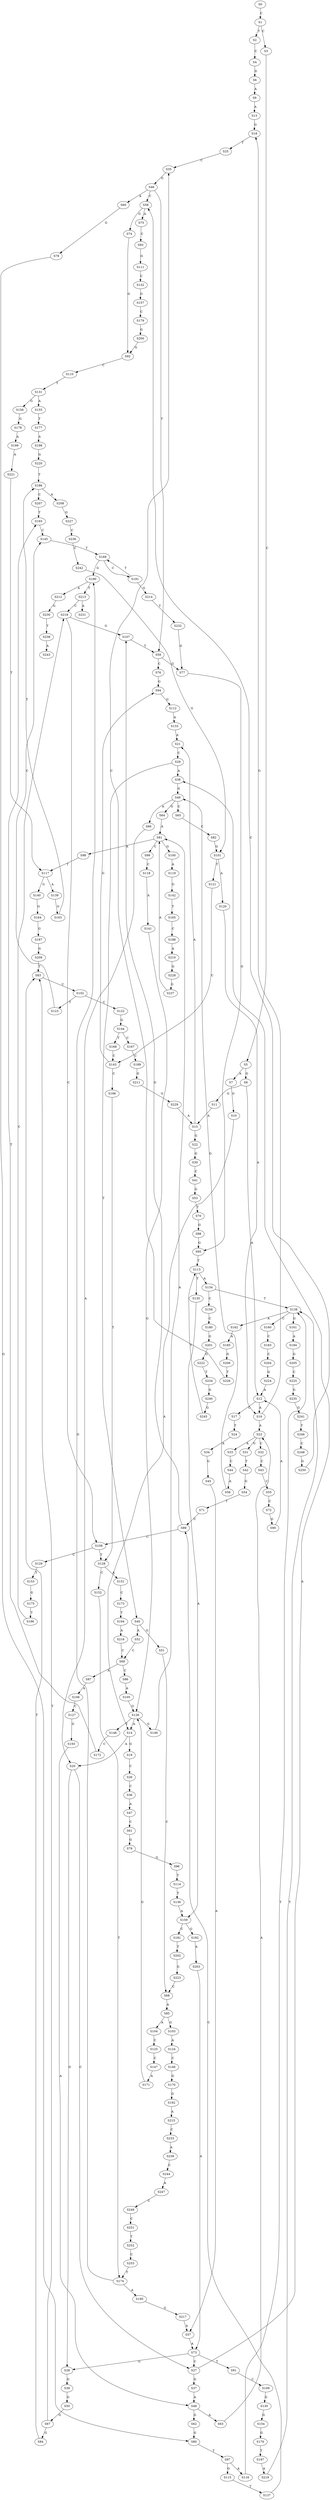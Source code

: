 strict digraph  {
	S0 -> S1 [ label = C ];
	S1 -> S2 [ label = T ];
	S1 -> S3 [ label = C ];
	S2 -> S4 [ label = C ];
	S3 -> S5 [ label = C ];
	S4 -> S6 [ label = G ];
	S5 -> S7 [ label = A ];
	S5 -> S8 [ label = G ];
	S6 -> S9 [ label = A ];
	S7 -> S10 [ label = G ];
	S8 -> S11 [ label = G ];
	S8 -> S12 [ label = A ];
	S9 -> S13 [ label = A ];
	S10 -> S14 [ label = A ];
	S11 -> S15 [ label = A ];
	S12 -> S16 [ label = A ];
	S12 -> S17 [ label = C ];
	S13 -> S18 [ label = G ];
	S14 -> S19 [ label = G ];
	S14 -> S20 [ label = A ];
	S15 -> S21 [ label = A ];
	S15 -> S22 [ label = G ];
	S16 -> S23 [ label = A ];
	S16 -> S18 [ label = G ];
	S17 -> S24 [ label = T ];
	S18 -> S25 [ label = T ];
	S19 -> S26 [ label = C ];
	S20 -> S27 [ label = C ];
	S20 -> S28 [ label = G ];
	S21 -> S29 [ label = C ];
	S22 -> S30 [ label = G ];
	S23 -> S31 [ label = G ];
	S23 -> S32 [ label = C ];
	S23 -> S33 [ label = A ];
	S24 -> S34 [ label = A ];
	S25 -> S35 [ label = C ];
	S26 -> S36 [ label = C ];
	S27 -> S37 [ label = G ];
	S27 -> S38 [ label = A ];
	S28 -> S39 [ label = G ];
	S29 -> S38 [ label = A ];
	S29 -> S40 [ label = T ];
	S30 -> S41 [ label = C ];
	S31 -> S42 [ label = T ];
	S32 -> S43 [ label = C ];
	S33 -> S44 [ label = C ];
	S34 -> S45 [ label = G ];
	S35 -> S46 [ label = G ];
	S36 -> S47 [ label = A ];
	S37 -> S48 [ label = A ];
	S38 -> S49 [ label = G ];
	S39 -> S50 [ label = G ];
	S40 -> S51 [ label = G ];
	S40 -> S52 [ label = A ];
	S41 -> S53 [ label = G ];
	S42 -> S54 [ label = G ];
	S43 -> S55 [ label = C ];
	S44 -> S56 [ label = A ];
	S45 -> S57 [ label = A ];
	S46 -> S58 [ label = C ];
	S46 -> S59 [ label = T ];
	S46 -> S60 [ label = A ];
	S47 -> S61 [ label = C ];
	S48 -> S62 [ label = G ];
	S48 -> S63 [ label = A ];
	S49 -> S64 [ label = G ];
	S49 -> S65 [ label = C ];
	S49 -> S66 [ label = A ];
	S50 -> S67 [ label = G ];
	S51 -> S68 [ label = C ];
	S52 -> S69 [ label = C ];
	S53 -> S70 [ label = T ];
	S54 -> S71 [ label = T ];
	S55 -> S72 [ label = C ];
	S56 -> S49 [ label = G ];
	S57 -> S73 [ label = A ];
	S58 -> S74 [ label = G ];
	S58 -> S75 [ label = A ];
	S59 -> S76 [ label = C ];
	S59 -> S77 [ label = G ];
	S60 -> S78 [ label = G ];
	S61 -> S79 [ label = G ];
	S62 -> S80 [ label = G ];
	S63 -> S23 [ label = A ];
	S64 -> S81 [ label = A ];
	S65 -> S82 [ label = C ];
	S66 -> S20 [ label = A ];
	S67 -> S83 [ label = T ];
	S67 -> S84 [ label = G ];
	S68 -> S85 [ label = A ];
	S69 -> S86 [ label = C ];
	S69 -> S87 [ label = A ];
	S70 -> S88 [ label = G ];
	S71 -> S89 [ label = C ];
	S72 -> S90 [ label = G ];
	S73 -> S91 [ label = T ];
	S73 -> S27 [ label = C ];
	S73 -> S28 [ label = G ];
	S74 -> S92 [ label = G ];
	S75 -> S93 [ label = C ];
	S76 -> S94 [ label = G ];
	S77 -> S95 [ label = G ];
	S78 -> S80 [ label = G ];
	S79 -> S96 [ label = G ];
	S80 -> S97 [ label = T ];
	S81 -> S98 [ label = A ];
	S81 -> S99 [ label = C ];
	S81 -> S100 [ label = G ];
	S82 -> S101 [ label = G ];
	S83 -> S102 [ label = C ];
	S84 -> S83 [ label = T ];
	S85 -> S103 [ label = G ];
	S85 -> S104 [ label = A ];
	S86 -> S105 [ label = A ];
	S87 -> S106 [ label = A ];
	S88 -> S95 [ label = G ];
	S89 -> S107 [ label = G ];
	S89 -> S108 [ label = C ];
	S90 -> S12 [ label = A ];
	S91 -> S109 [ label = C ];
	S92 -> S110 [ label = C ];
	S93 -> S111 [ label = G ];
	S94 -> S112 [ label = G ];
	S95 -> S113 [ label = T ];
	S96 -> S114 [ label = T ];
	S97 -> S115 [ label = G ];
	S97 -> S116 [ label = A ];
	S98 -> S117 [ label = T ];
	S99 -> S118 [ label = C ];
	S100 -> S119 [ label = A ];
	S101 -> S120 [ label = A ];
	S101 -> S121 [ label = T ];
	S102 -> S122 [ label = C ];
	S102 -> S123 [ label = T ];
	S103 -> S124 [ label = A ];
	S104 -> S125 [ label = C ];
	S105 -> S126 [ label = G ];
	S106 -> S127 [ label = C ];
	S107 -> S59 [ label = T ];
	S108 -> S128 [ label = T ];
	S108 -> S129 [ label = C ];
	S109 -> S130 [ label = G ];
	S110 -> S131 [ label = T ];
	S111 -> S132 [ label = C ];
	S112 -> S133 [ label = A ];
	S113 -> S134 [ label = A ];
	S113 -> S135 [ label = T ];
	S114 -> S136 [ label = T ];
	S115 -> S137 [ label = T ];
	S116 -> S138 [ label = T ];
	S117 -> S139 [ label = A ];
	S117 -> S140 [ label = G ];
	S118 -> S141 [ label = A ];
	S119 -> S142 [ label = G ];
	S120 -> S16 [ label = A ];
	S121 -> S143 [ label = C ];
	S122 -> S144 [ label = G ];
	S123 -> S145 [ label = C ];
	S124 -> S146 [ label = C ];
	S125 -> S147 [ label = C ];
	S126 -> S148 [ label = T ];
	S126 -> S149 [ label = G ];
	S126 -> S14 [ label = A ];
	S127 -> S150 [ label = G ];
	S128 -> S151 [ label = A ];
	S128 -> S152 [ label = C ];
	S129 -> S153 [ label = T ];
	S130 -> S154 [ label = G ];
	S131 -> S155 [ label = A ];
	S131 -> S156 [ label = G ];
	S132 -> S157 [ label = G ];
	S133 -> S21 [ label = A ];
	S134 -> S138 [ label = T ];
	S134 -> S158 [ label = C ];
	S135 -> S159 [ label = A ];
	S136 -> S159 [ label = A ];
	S137 -> S89 [ label = C ];
	S138 -> S160 [ label = C ];
	S138 -> S161 [ label = G ];
	S138 -> S162 [ label = A ];
	S139 -> S163 [ label = G ];
	S140 -> S164 [ label = G ];
	S141 -> S126 [ label = G ];
	S142 -> S165 [ label = T ];
	S143 -> S166 [ label = C ];
	S143 -> S94 [ label = G ];
	S144 -> S167 [ label = C ];
	S144 -> S168 [ label = T ];
	S145 -> S169 [ label = T ];
	S146 -> S170 [ label = G ];
	S147 -> S171 [ label = A ];
	S148 -> S172 [ label = C ];
	S149 -> S81 [ label = A ];
	S150 -> S48 [ label = A ];
	S151 -> S173 [ label = C ];
	S152 -> S174 [ label = T ];
	S153 -> S175 [ label = G ];
	S154 -> S176 [ label = G ];
	S155 -> S177 [ label = T ];
	S156 -> S178 [ label = G ];
	S157 -> S179 [ label = C ];
	S158 -> S180 [ label = C ];
	S159 -> S181 [ label = C ];
	S159 -> S182 [ label = G ];
	S160 -> S183 [ label = C ];
	S161 -> S184 [ label = A ];
	S162 -> S185 [ label = A ];
	S163 -> S186 [ label = T ];
	S164 -> S187 [ label = G ];
	S165 -> S188 [ label = C ];
	S166 -> S128 [ label = T ];
	S167 -> S189 [ label = C ];
	S168 -> S143 [ label = C ];
	S169 -> S190 [ label = G ];
	S169 -> S191 [ label = C ];
	S170 -> S192 [ label = G ];
	S171 -> S126 [ label = G ];
	S172 -> S193 [ label = T ];
	S173 -> S194 [ label = T ];
	S174 -> S195 [ label = A ];
	S174 -> S190 [ label = G ];
	S175 -> S196 [ label = T ];
	S176 -> S197 [ label = T ];
	S177 -> S198 [ label = A ];
	S178 -> S199 [ label = A ];
	S179 -> S200 [ label = G ];
	S180 -> S201 [ label = G ];
	S181 -> S202 [ label = T ];
	S182 -> S203 [ label = A ];
	S183 -> S204 [ label = C ];
	S184 -> S205 [ label = G ];
	S185 -> S206 [ label = G ];
	S186 -> S207 [ label = C ];
	S186 -> S208 [ label = A ];
	S187 -> S209 [ label = G ];
	S188 -> S210 [ label = A ];
	S189 -> S211 [ label = G ];
	S190 -> S212 [ label = A ];
	S190 -> S213 [ label = T ];
	S191 -> S169 [ label = T ];
	S191 -> S214 [ label = G ];
	S192 -> S215 [ label = A ];
	S193 -> S145 [ label = C ];
	S194 -> S216 [ label = A ];
	S195 -> S217 [ label = G ];
	S196 -> S218 [ label = C ];
	S197 -> S219 [ label = A ];
	S198 -> S220 [ label = G ];
	S199 -> S221 [ label = A ];
	S200 -> S92 [ label = G ];
	S201 -> S222 [ label = G ];
	S202 -> S223 [ label = G ];
	S203 -> S73 [ label = A ];
	S204 -> S224 [ label = G ];
	S205 -> S225 [ label = C ];
	S206 -> S226 [ label = T ];
	S207 -> S193 [ label = T ];
	S208 -> S227 [ label = G ];
	S209 -> S83 [ label = T ];
	S210 -> S228 [ label = G ];
	S211 -> S229 [ label = G ];
	S212 -> S230 [ label = G ];
	S213 -> S231 [ label = A ];
	S213 -> S218 [ label = C ];
	S214 -> S232 [ label = T ];
	S215 -> S233 [ label = C ];
	S216 -> S69 [ label = C ];
	S217 -> S57 [ label = A ];
	S218 -> S108 [ label = C ];
	S218 -> S107 [ label = G ];
	S219 -> S138 [ label = T ];
	S220 -> S186 [ label = T ];
	S221 -> S117 [ label = T ];
	S222 -> S234 [ label = T ];
	S223 -> S68 [ label = C ];
	S224 -> S12 [ label = A ];
	S225 -> S235 [ label = G ];
	S226 -> S35 [ label = C ];
	S227 -> S236 [ label = C ];
	S228 -> S237 [ label = G ];
	S229 -> S15 [ label = A ];
	S230 -> S238 [ label = T ];
	S232 -> S77 [ label = G ];
	S233 -> S239 [ label = A ];
	S234 -> S240 [ label = G ];
	S235 -> S241 [ label = G ];
	S236 -> S242 [ label = C ];
	S237 -> S81 [ label = A ];
	S238 -> S243 [ label = A ];
	S239 -> S244 [ label = C ];
	S240 -> S245 [ label = G ];
	S241 -> S246 [ label = T ];
	S242 -> S101 [ label = G ];
	S244 -> S247 [ label = A ];
	S245 -> S113 [ label = T ];
	S246 -> S248 [ label = C ];
	S247 -> S249 [ label = C ];
	S248 -> S250 [ label = G ];
	S249 -> S251 [ label = C ];
	S250 -> S58 [ label = C ];
	S251 -> S252 [ label = T ];
	S252 -> S253 [ label = C ];
	S253 -> S174 [ label = T ];
}
